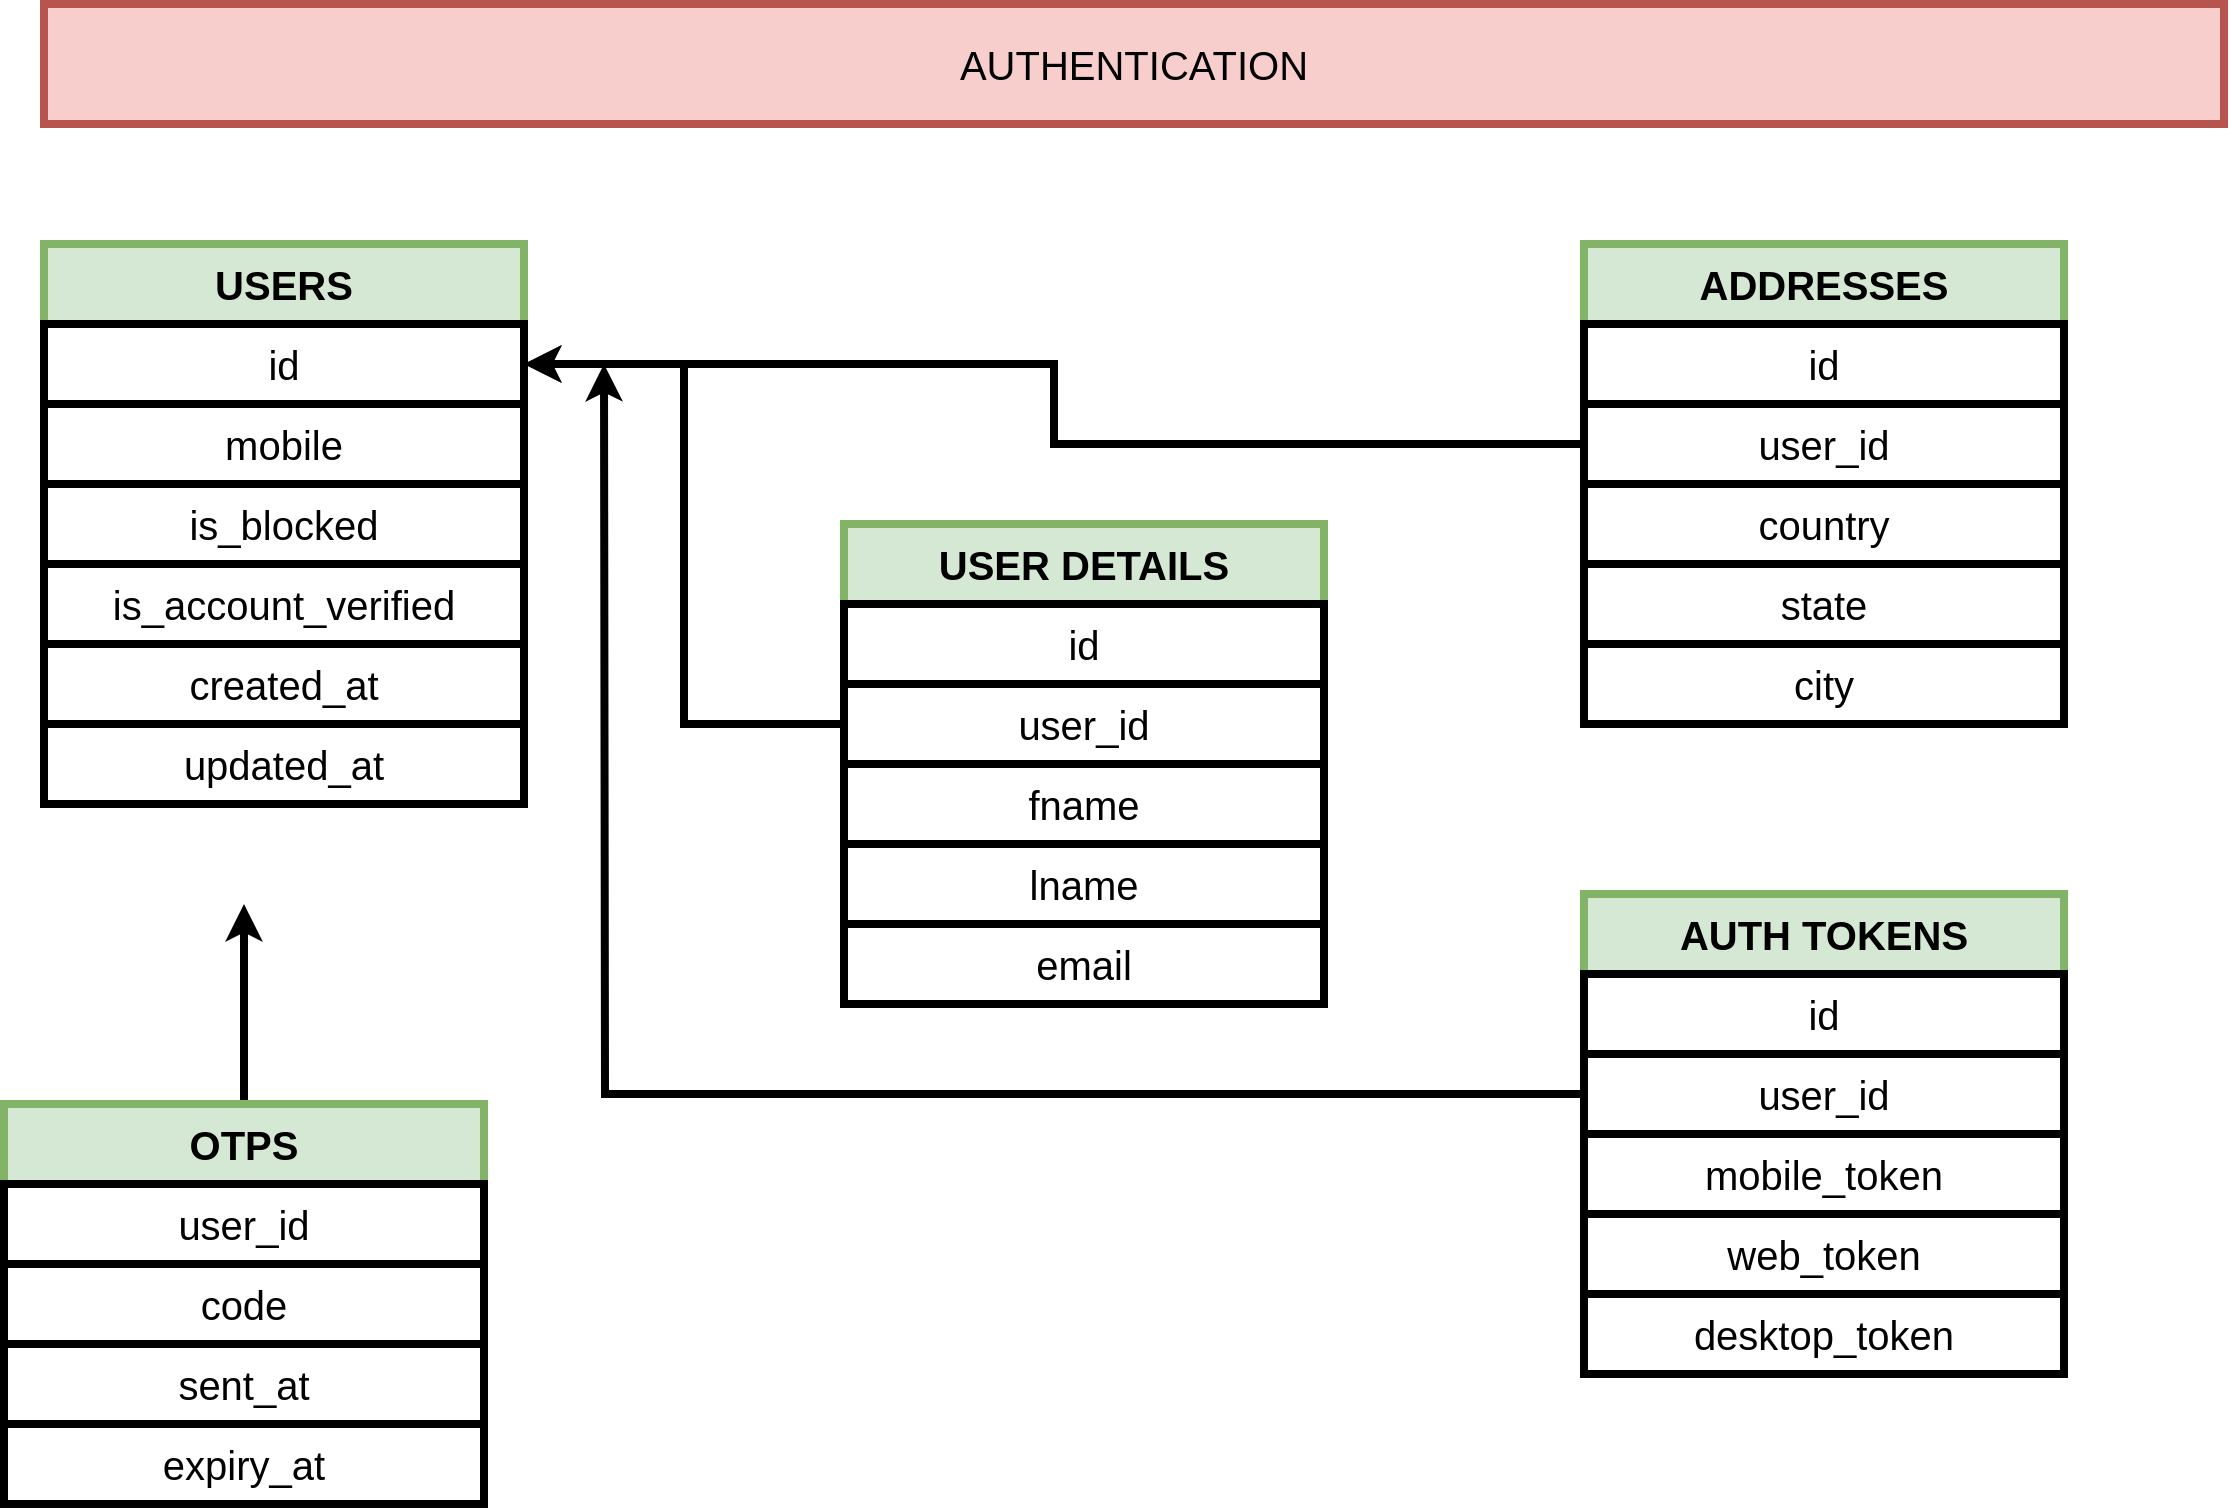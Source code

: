 <mxfile version="13.2.4" type="device" pages="4"><diagram id="QqgYKNvIkDX6gG9jXqQl" name="Auth Schema"><mxGraphModel dx="1422" dy="843" grid="1" gridSize="10" guides="1" tooltips="1" connect="1" arrows="1" fold="1" page="1" pageScale="1" pageWidth="827" pageHeight="1169" math="0" shadow="0"><root><mxCell id="0"/><mxCell id="1" parent="0"/><mxCell id="iQDHT95VJYAbYwLmSM2l-1" value="USERS" style="rounded=0;whiteSpace=wrap;html=1;strokeWidth=4;fillColor=#d5e8d4;strokeColor=#82b366;fontSize=20;fontStyle=1" parent="1" vertex="1"><mxGeometry x="170" y="310" width="240" height="40" as="geometry"/></mxCell><mxCell id="iQDHT95VJYAbYwLmSM2l-2" value="id" style="rounded=0;whiteSpace=wrap;html=1;strokeWidth=4;fontSize=20;" parent="1" vertex="1"><mxGeometry x="170" y="350" width="240" height="40" as="geometry"/></mxCell><mxCell id="iQDHT95VJYAbYwLmSM2l-3" value="mobile" style="rounded=0;whiteSpace=wrap;html=1;strokeWidth=4;fontSize=20;" parent="1" vertex="1"><mxGeometry x="170" y="390" width="240" height="40" as="geometry"/></mxCell><mxCell id="iQDHT95VJYAbYwLmSM2l-4" value="email" style="rounded=0;whiteSpace=wrap;html=1;strokeWidth=4;fontSize=20;" parent="1" vertex="1"><mxGeometry x="570" y="650" width="240" height="40" as="geometry"/></mxCell><mxCell id="iQDHT95VJYAbYwLmSM2l-5" value="is_blocked" style="rounded=0;whiteSpace=wrap;html=1;strokeWidth=4;fontSize=20;" parent="1" vertex="1"><mxGeometry x="170" y="430" width="240" height="40" as="geometry"/></mxCell><mxCell id="iQDHT95VJYAbYwLmSM2l-6" value="is_account_verified" style="rounded=0;whiteSpace=wrap;html=1;strokeWidth=4;fontSize=20;" parent="1" vertex="1"><mxGeometry x="170" y="470" width="240" height="40" as="geometry"/></mxCell><mxCell id="iQDHT95VJYAbYwLmSM2l-8" value="USER DETAILS" style="rounded=0;whiteSpace=wrap;html=1;strokeWidth=4;fillColor=#d5e8d4;strokeColor=#82b366;fontSize=20;fontStyle=1" parent="1" vertex="1"><mxGeometry x="570" y="450" width="240" height="40" as="geometry"/></mxCell><mxCell id="iQDHT95VJYAbYwLmSM2l-9" value="id" style="rounded=0;whiteSpace=wrap;html=1;strokeWidth=4;fontSize=20;" parent="1" vertex="1"><mxGeometry x="570" y="490" width="240" height="40" as="geometry"/></mxCell><mxCell id="iQDHT95VJYAbYwLmSM2l-17" style="edgeStyle=orthogonalEdgeStyle;rounded=0;orthogonalLoop=1;jettySize=auto;html=1;entryX=1;entryY=0.5;entryDx=0;entryDy=0;fontSize=20;strokeWidth=4;" parent="1" source="iQDHT95VJYAbYwLmSM2l-10" target="iQDHT95VJYAbYwLmSM2l-2" edge="1"><mxGeometry relative="1" as="geometry"/></mxCell><mxCell id="iQDHT95VJYAbYwLmSM2l-10" value="user_id" style="rounded=0;whiteSpace=wrap;html=1;strokeWidth=4;fontSize=20;" parent="1" vertex="1"><mxGeometry x="570" y="530" width="240" height="40" as="geometry"/></mxCell><mxCell id="iQDHT95VJYAbYwLmSM2l-11" value="fname" style="rounded=0;whiteSpace=wrap;html=1;strokeWidth=4;fontSize=20;" parent="1" vertex="1"><mxGeometry x="570" y="570" width="240" height="40" as="geometry"/></mxCell><mxCell id="iQDHT95VJYAbYwLmSM2l-12" value="lname" style="rounded=0;whiteSpace=wrap;html=1;strokeWidth=4;fontSize=20;" parent="1" vertex="1"><mxGeometry x="570" y="610" width="240" height="40" as="geometry"/></mxCell><mxCell id="iQDHT95VJYAbYwLmSM2l-14" value="created_at" style="rounded=0;whiteSpace=wrap;html=1;strokeWidth=4;fontSize=20;" parent="1" vertex="1"><mxGeometry x="170" y="510" width="240" height="40" as="geometry"/></mxCell><mxCell id="iQDHT95VJYAbYwLmSM2l-15" value="updated_at" style="rounded=0;whiteSpace=wrap;html=1;strokeWidth=4;fontSize=20;" parent="1" vertex="1"><mxGeometry x="170" y="550" width="240" height="40" as="geometry"/></mxCell><mxCell id="iQDHT95VJYAbYwLmSM2l-19" value="ADDRESSES" style="rounded=0;whiteSpace=wrap;html=1;strokeWidth=4;fillColor=#d5e8d4;strokeColor=#82b366;fontSize=20;fontStyle=1" parent="1" vertex="1"><mxGeometry x="940" y="310" width="240" height="40" as="geometry"/></mxCell><mxCell id="iQDHT95VJYAbYwLmSM2l-20" value="id" style="rounded=0;whiteSpace=wrap;html=1;strokeWidth=4;fontSize=20;" parent="1" vertex="1"><mxGeometry x="940" y="350" width="240" height="40" as="geometry"/></mxCell><mxCell id="iQDHT95VJYAbYwLmSM2l-27" style="edgeStyle=orthogonalEdgeStyle;rounded=0;orthogonalLoop=1;jettySize=auto;html=1;strokeWidth=4;fontSize=20;" parent="1" source="iQDHT95VJYAbYwLmSM2l-21" target="iQDHT95VJYAbYwLmSM2l-2" edge="1"><mxGeometry relative="1" as="geometry"/></mxCell><mxCell id="iQDHT95VJYAbYwLmSM2l-21" value="user_id" style="rounded=0;whiteSpace=wrap;html=1;strokeWidth=4;fontSize=20;" parent="1" vertex="1"><mxGeometry x="940" y="390" width="240" height="40" as="geometry"/></mxCell><mxCell id="iQDHT95VJYAbYwLmSM2l-22" value="country" style="rounded=0;whiteSpace=wrap;html=1;strokeWidth=4;fontSize=20;" parent="1" vertex="1"><mxGeometry x="940" y="430" width="240" height="40" as="geometry"/></mxCell><mxCell id="iQDHT95VJYAbYwLmSM2l-23" value="state" style="rounded=0;whiteSpace=wrap;html=1;strokeWidth=4;fontSize=20;" parent="1" vertex="1"><mxGeometry x="940" y="470" width="240" height="40" as="geometry"/></mxCell><mxCell id="iQDHT95VJYAbYwLmSM2l-24" value="city" style="rounded=0;whiteSpace=wrap;html=1;strokeWidth=4;fontSize=20;" parent="1" vertex="1"><mxGeometry x="940" y="510" width="240" height="40" as="geometry"/></mxCell><mxCell id="iQDHT95VJYAbYwLmSM2l-28" value="AUTH TOKENS" style="rounded=0;whiteSpace=wrap;html=1;strokeWidth=4;fillColor=#d5e8d4;strokeColor=#82b366;fontSize=20;fontStyle=1" parent="1" vertex="1"><mxGeometry x="940" y="635" width="240" height="40" as="geometry"/></mxCell><mxCell id="iQDHT95VJYAbYwLmSM2l-29" value="id" style="rounded=0;whiteSpace=wrap;html=1;strokeWidth=4;fontSize=20;" parent="1" vertex="1"><mxGeometry x="940" y="675" width="240" height="40" as="geometry"/></mxCell><mxCell id="iQDHT95VJYAbYwLmSM2l-30" value="mobile_token" style="rounded=0;whiteSpace=wrap;html=1;strokeWidth=4;fontSize=20;" parent="1" vertex="1"><mxGeometry x="940" y="755" width="240" height="40" as="geometry"/></mxCell><mxCell id="iQDHT95VJYAbYwLmSM2l-31" value="web_token" style="rounded=0;whiteSpace=wrap;html=1;strokeWidth=4;fontSize=20;" parent="1" vertex="1"><mxGeometry x="940" y="795" width="240" height="40" as="geometry"/></mxCell><mxCell id="iQDHT95VJYAbYwLmSM2l-34" style="edgeStyle=orthogonalEdgeStyle;rounded=0;orthogonalLoop=1;jettySize=auto;html=1;strokeWidth=4;fontSize=20;" parent="1" source="iQDHT95VJYAbYwLmSM2l-33" edge="1"><mxGeometry relative="1" as="geometry"><mxPoint x="450" y="370" as="targetPoint"/></mxGeometry></mxCell><mxCell id="iQDHT95VJYAbYwLmSM2l-33" value="user_id" style="rounded=0;whiteSpace=wrap;html=1;strokeWidth=4;fontSize=20;" parent="1" vertex="1"><mxGeometry x="940" y="715" width="240" height="40" as="geometry"/></mxCell><mxCell id="iQDHT95VJYAbYwLmSM2l-35" value="desktop_token" style="rounded=0;whiteSpace=wrap;html=1;strokeWidth=4;fontSize=20;" parent="1" vertex="1"><mxGeometry x="940" y="835" width="240" height="40" as="geometry"/></mxCell><mxCell id="iQDHT95VJYAbYwLmSM2l-42" value="AUTHENTICATION" style="rounded=0;whiteSpace=wrap;html=1;strokeWidth=4;fontSize=20;fillColor=#f8cecc;strokeColor=#b85450;" parent="1" vertex="1"><mxGeometry x="170" y="190" width="1090" height="60" as="geometry"/></mxCell><mxCell id="nEz-FVc6Y7dCA9Ndjs19-8" style="edgeStyle=orthogonalEdgeStyle;rounded=0;orthogonalLoop=1;jettySize=auto;html=1;strokeWidth=4;fontSize=20;" parent="1" source="nEz-FVc6Y7dCA9Ndjs19-1" edge="1"><mxGeometry relative="1" as="geometry"><mxPoint x="270" y="640" as="targetPoint"/></mxGeometry></mxCell><mxCell id="nEz-FVc6Y7dCA9Ndjs19-1" value="OTPS" style="rounded=0;whiteSpace=wrap;html=1;strokeWidth=4;fillColor=#d5e8d4;strokeColor=#82b366;fontSize=20;fontStyle=1" parent="1" vertex="1"><mxGeometry x="150" y="740" width="240" height="40" as="geometry"/></mxCell><mxCell id="nEz-FVc6Y7dCA9Ndjs19-3" value="user_id" style="rounded=0;whiteSpace=wrap;html=1;strokeWidth=4;fontSize=20;" parent="1" vertex="1"><mxGeometry x="150" y="780" width="240" height="40" as="geometry"/></mxCell><mxCell id="nEz-FVc6Y7dCA9Ndjs19-4" value="code" style="rounded=0;whiteSpace=wrap;html=1;strokeWidth=4;fontSize=20;" parent="1" vertex="1"><mxGeometry x="150" y="820" width="240" height="40" as="geometry"/></mxCell><mxCell id="nEz-FVc6Y7dCA9Ndjs19-5" value="sent_at" style="rounded=0;whiteSpace=wrap;html=1;strokeWidth=4;fontSize=20;" parent="1" vertex="1"><mxGeometry x="150" y="860" width="240" height="40" as="geometry"/></mxCell><mxCell id="nEz-FVc6Y7dCA9Ndjs19-6" value="expiry_at" style="rounded=0;whiteSpace=wrap;html=1;strokeWidth=4;fontSize=20;" parent="1" vertex="1"><mxGeometry x="150" y="900" width="240" height="40" as="geometry"/></mxCell></root></mxGraphModel></diagram><diagram id="kW78YU_rcwG5YVVrXAPm" name="Auth Working"><mxGraphModel dx="1422" dy="2012" grid="1" gridSize="10" guides="1" tooltips="1" connect="1" arrows="1" fold="1" page="1" pageScale="1" pageWidth="827" pageHeight="1169" math="0" shadow="0"><root><mxCell id="10jwYvzeyBL6EdDXHlUq-0"/><mxCell id="10jwYvzeyBL6EdDXHlUq-1" parent="10jwYvzeyBL6EdDXHlUq-0"/><mxCell id="10jwYvzeyBL6EdDXHlUq-2" value="Login Screen" style="rounded=0;whiteSpace=wrap;html=1;strokeWidth=4;fontSize=20;fillColor=#d5e8d4;strokeColor=#82b366;" parent="10jwYvzeyBL6EdDXHlUq-1" vertex="1"><mxGeometry x="40" y="80" width="410" height="40" as="geometry"/></mxCell><mxCell id="10jwYvzeyBL6EdDXHlUq-3" value="" style="rounded=0;whiteSpace=wrap;html=1;strokeWidth=4;fontSize=20;" parent="10jwYvzeyBL6EdDXHlUq-1" vertex="1"><mxGeometry x="40" y="120" width="410" height="200" as="geometry"/></mxCell><mxCell id="10jwYvzeyBL6EdDXHlUq-7" value="Enter Mobile number" style="rounded=0;whiteSpace=wrap;html=1;strokeWidth=4;fontSize=20;" parent="10jwYvzeyBL6EdDXHlUq-1" vertex="1"><mxGeometry x="70" y="140" width="360" height="40" as="geometry"/></mxCell><mxCell id="10jwYvzeyBL6EdDXHlUq-8" value="Enter OTP" style="rounded=0;whiteSpace=wrap;html=1;strokeWidth=4;fontSize=20;" parent="10jwYvzeyBL6EdDXHlUq-1" vertex="1"><mxGeometry x="70" y="190" width="360" height="40" as="geometry"/></mxCell><mxCell id="oI1sOTgA2-p8jdTgoMyD-1" style="edgeStyle=orthogonalEdgeStyle;rounded=0;orthogonalLoop=1;jettySize=auto;html=1;entryX=0;entryY=0.5;entryDx=0;entryDy=0;strokeWidth=4;" parent="10jwYvzeyBL6EdDXHlUq-1" source="10jwYvzeyBL6EdDXHlUq-10" target="10jwYvzeyBL6EdDXHlUq-14" edge="1"><mxGeometry relative="1" as="geometry"/></mxCell><mxCell id="10jwYvzeyBL6EdDXHlUq-10" value="Login" style="rounded=0;whiteSpace=wrap;html=1;strokeWidth=4;fontSize=20;fillColor=#1ba1e2;strokeColor=#006EAF;fontColor=#ffffff;" parent="10jwYvzeyBL6EdDXHlUq-1" vertex="1"><mxGeometry x="70" y="250" width="360" height="40" as="geometry"/></mxCell><mxCell id="10jwYvzeyBL6EdDXHlUq-18" value="" style="group" parent="10jwYvzeyBL6EdDXHlUq-1" vertex="1" connectable="0"><mxGeometry x="690" y="-30" width="230" height="139.75" as="geometry"/></mxCell><mxCell id="10jwYvzeyBL6EdDXHlUq-14" value="SERVER" style="rounded=0;whiteSpace=wrap;html=1;strokeWidth=4;fontSize=20;" parent="10jwYvzeyBL6EdDXHlUq-18" vertex="1"><mxGeometry width="230" height="110" as="geometry"/></mxCell><mxCell id="10jwYvzeyBL6EdDXHlUq-15" value="" style="endArrow=none;html=1;strokeWidth=4;fontSize=20;" parent="10jwYvzeyBL6EdDXHlUq-18" edge="1"><mxGeometry width="50" height="50" relative="1" as="geometry"><mxPoint x="80" y="119.25" as="sourcePoint"/><mxPoint x="150" y="119.25" as="targetPoint"/></mxGeometry></mxCell><mxCell id="10jwYvzeyBL6EdDXHlUq-16" value="" style="endArrow=none;html=1;strokeWidth=4;fontSize=20;" parent="10jwYvzeyBL6EdDXHlUq-18" edge="1"><mxGeometry width="50" height="50" relative="1" as="geometry"><mxPoint x="80" y="129.25" as="sourcePoint"/><mxPoint x="150" y="129.25" as="targetPoint"/></mxGeometry></mxCell><mxCell id="10jwYvzeyBL6EdDXHlUq-17" value="" style="endArrow=none;html=1;strokeWidth=4;fontSize=20;" parent="10jwYvzeyBL6EdDXHlUq-18" edge="1"><mxGeometry width="50" height="50" relative="1" as="geometry"><mxPoint x="80" y="139.75" as="sourcePoint"/><mxPoint x="150" y="139.75" as="targetPoint"/></mxGeometry></mxCell><mxCell id="10jwYvzeyBL6EdDXHlUq-19" value="" style="group" parent="10jwYvzeyBL6EdDXHlUq-1" vertex="1" connectable="0"><mxGeometry x="1310" y="-30" width="230" height="139.75" as="geometry"/></mxCell><mxCell id="10jwYvzeyBL6EdDXHlUq-20" value="DATABASE" style="rounded=0;whiteSpace=wrap;html=1;strokeWidth=4;fontSize=20;" parent="10jwYvzeyBL6EdDXHlUq-19" vertex="1"><mxGeometry width="230" height="110" as="geometry"/></mxCell><mxCell id="10jwYvzeyBL6EdDXHlUq-21" value="" style="endArrow=none;html=1;strokeWidth=4;fontSize=20;" parent="10jwYvzeyBL6EdDXHlUq-19" edge="1"><mxGeometry width="50" height="50" relative="1" as="geometry"><mxPoint x="80" y="119.25" as="sourcePoint"/><mxPoint x="150" y="119.25" as="targetPoint"/></mxGeometry></mxCell><mxCell id="10jwYvzeyBL6EdDXHlUq-22" value="" style="endArrow=none;html=1;strokeWidth=4;fontSize=20;" parent="10jwYvzeyBL6EdDXHlUq-19" edge="1"><mxGeometry width="50" height="50" relative="1" as="geometry"><mxPoint x="80" y="129.25" as="sourcePoint"/><mxPoint x="150" y="129.25" as="targetPoint"/></mxGeometry></mxCell><mxCell id="10jwYvzeyBL6EdDXHlUq-23" value="" style="endArrow=none;html=1;strokeWidth=4;fontSize=20;" parent="10jwYvzeyBL6EdDXHlUq-19" edge="1"><mxGeometry width="50" height="50" relative="1" as="geometry"><mxPoint x="80" y="139.75" as="sourcePoint"/><mxPoint x="150" y="139.75" as="targetPoint"/></mxGeometry></mxCell><mxCell id="10jwYvzeyBL6EdDXHlUq-25" style="edgeStyle=orthogonalEdgeStyle;rounded=0;orthogonalLoop=1;jettySize=auto;html=1;entryX=0;entryY=0.5;entryDx=0;entryDy=0;strokeWidth=4;fontSize=20;" parent="10jwYvzeyBL6EdDXHlUq-1" source="10jwYvzeyBL6EdDXHlUq-14" target="10jwYvzeyBL6EdDXHlUq-20" edge="1"><mxGeometry relative="1" as="geometry"/></mxCell><mxCell id="10jwYvzeyBL6EdDXHlUq-26" style="edgeStyle=orthogonalEdgeStyle;rounded=0;orthogonalLoop=1;jettySize=auto;html=1;strokeWidth=4;fontSize=20;" parent="10jwYvzeyBL6EdDXHlUq-1" source="10jwYvzeyBL6EdDXHlUq-20" target="10jwYvzeyBL6EdDXHlUq-14" edge="1"><mxGeometry relative="1" as="geometry"/></mxCell><mxCell id="10jwYvzeyBL6EdDXHlUq-29" value="ON GENERATE OTP CLICK" style="rounded=0;whiteSpace=wrap;html=1;strokeWidth=4;fillColor=#ffe6cc;fontSize=20;strokeColor=#d79b00;" parent="10jwYvzeyBL6EdDXHlUq-1" vertex="1"><mxGeometry x="760" y="180" width="630" height="50" as="geometry"/></mxCell><mxCell id="10jwYvzeyBL6EdDXHlUq-30" value="CHECK MOBILE AND PASSWORD IN DATABASE" style="rounded=0;whiteSpace=wrap;html=1;strokeWidth=4;fontSize=20;" parent="10jwYvzeyBL6EdDXHlUq-1" vertex="1"><mxGeometry x="760" y="230" width="630" height="40" as="geometry"/></mxCell><mxCell id="10jwYvzeyBL6EdDXHlUq-31" value="SEND 200 (OK) OR 404 (INVALID CREDENTIALS)" style="rounded=0;whiteSpace=wrap;html=1;strokeWidth=4;fontSize=20;" parent="10jwYvzeyBL6EdDXHlUq-1" vertex="1"><mxGeometry x="760" y="270" width="630" height="40" as="geometry"/></mxCell><mxCell id="10jwYvzeyBL6EdDXHlUq-32" value="VALIDATE THE OTP" style="rounded=0;whiteSpace=wrap;html=1;strokeWidth=4;fontSize=20;" parent="10jwYvzeyBL6EdDXHlUq-1" vertex="1"><mxGeometry x="760" y="420" width="630" height="40" as="geometry"/></mxCell><mxCell id="10jwYvzeyBL6EdDXHlUq-33" value="ON ENTER OF OTP (6 DIGITS)" style="rounded=0;whiteSpace=wrap;html=1;strokeWidth=4;fillColor=#ffe6cc;fontSize=20;strokeColor=#d79b00;" parent="10jwYvzeyBL6EdDXHlUq-1" vertex="1"><mxGeometry x="760" y="370" width="630" height="50" as="geometry"/></mxCell><mxCell id="10jwYvzeyBL6EdDXHlUq-34" value="SEND 200 (OK) OR 400 (INVALID OTP)" style="rounded=0;whiteSpace=wrap;html=1;strokeWidth=4;fontSize=20;" parent="10jwYvzeyBL6EdDXHlUq-1" vertex="1"><mxGeometry x="760" y="460" width="630" height="40" as="geometry"/></mxCell><mxCell id="10jwYvzeyBL6EdDXHlUq-37" value="Login Screen" style="rounded=0;whiteSpace=wrap;html=1;strokeWidth=4;fontSize=20;fillColor=#d5e8d4;strokeColor=#82b366;" parent="10jwYvzeyBL6EdDXHlUq-1" vertex="1"><mxGeometry x="40" y="420" width="410" height="40" as="geometry"/></mxCell><mxCell id="10jwYvzeyBL6EdDXHlUq-38" value="" style="rounded=0;whiteSpace=wrap;html=1;strokeWidth=4;fontSize=20;" parent="10jwYvzeyBL6EdDXHlUq-1" vertex="1"><mxGeometry x="40" y="460" width="410" height="210" as="geometry"/></mxCell><mxCell id="10jwYvzeyBL6EdDXHlUq-41" value="Enter Mobile number" style="rounded=0;whiteSpace=wrap;html=1;strokeWidth=4;fontSize=20;" parent="10jwYvzeyBL6EdDXHlUq-1" vertex="1"><mxGeometry x="70" y="510" width="360" height="40" as="geometry"/></mxCell><mxCell id="10jwYvzeyBL6EdDXHlUq-42" value="Enter OTP" style="rounded=0;whiteSpace=wrap;html=1;strokeWidth=4;fontSize=20;" parent="10jwYvzeyBL6EdDXHlUq-1" vertex="1"><mxGeometry x="70" y="560" width="360" height="40" as="geometry"/></mxCell><mxCell id="10jwYvzeyBL6EdDXHlUq-44" value="Login" style="rounded=0;whiteSpace=wrap;html=1;strokeWidth=4;fontSize=20;fillColor=#1ba1e2;strokeColor=#006EAF;fontColor=#ffffff;" parent="10jwYvzeyBL6EdDXHlUq-1" vertex="1"><mxGeometry x="70" y="610" width="360" height="40" as="geometry"/></mxCell><mxCell id="10jwYvzeyBL6EdDXHlUq-45" value="INVALID CREDENTIALS PROVIDED" style="rounded=0;whiteSpace=wrap;html=1;strokeWidth=4;fontSize=20;fillColor=#f8cecc;strokeColor=#b85450;" parent="10jwYvzeyBL6EdDXHlUq-1" vertex="1"><mxGeometry x="70" y="470" width="360" height="30" as="geometry"/></mxCell><mxCell id="x5PXt-rumJ2A_gRmEicA-0" value="ERRORS" style="rounded=0;whiteSpace=wrap;html=1;strokeWidth=4;fillColor=#ffe6cc;fontSize=20;strokeColor=#d79b00;" parent="10jwYvzeyBL6EdDXHlUq-1" vertex="1"><mxGeometry x="490" y="560" width="630" height="50" as="geometry"/></mxCell><mxCell id="x5PXt-rumJ2A_gRmEicA-3" value="STATUS CODE" style="rounded=0;whiteSpace=wrap;html=1;strokeWidth=4;fillColor=#fa6800;fontSize=20;strokeColor=#C73500;fontColor=#ffffff;" parent="10jwYvzeyBL6EdDXHlUq-1" vertex="1"><mxGeometry x="490" y="610" width="200" height="50" as="geometry"/></mxCell><mxCell id="x5PXt-rumJ2A_gRmEicA-4" value="MESSAGE" style="rounded=0;whiteSpace=wrap;html=1;strokeWidth=4;fillColor=#e1d5e7;fontSize=20;strokeColor=#9673a6;" parent="10jwYvzeyBL6EdDXHlUq-1" vertex="1"><mxGeometry x="690" y="610" width="430" height="50" as="geometry"/></mxCell><mxCell id="x5PXt-rumJ2A_gRmEicA-7" value="400" style="rounded=0;whiteSpace=wrap;html=1;strokeWidth=4;fillColor=#fa6800;fontSize=20;strokeColor=#C73500;fontColor=#ffffff;" parent="10jwYvzeyBL6EdDXHlUq-1" vertex="1"><mxGeometry x="490" y="660" width="200" height="50" as="geometry"/></mxCell><mxCell id="x5PXt-rumJ2A_gRmEicA-8" value="INVALID OTP PROVIDED" style="rounded=0;whiteSpace=wrap;html=1;strokeWidth=4;fillColor=#e1d5e7;fontSize=20;strokeColor=#9673a6;" parent="10jwYvzeyBL6EdDXHlUq-1" vertex="1"><mxGeometry x="690" y="660" width="430" height="50" as="geometry"/></mxCell><mxCell id="x5PXt-rumJ2A_gRmEicA-9" value="400" style="rounded=0;whiteSpace=wrap;html=1;strokeWidth=4;fillColor=#fa6800;fontSize=20;strokeColor=#C73500;fontColor=#ffffff;" parent="10jwYvzeyBL6EdDXHlUq-1" vertex="1"><mxGeometry x="490" y="710" width="200" height="50" as="geometry"/></mxCell><mxCell id="x5PXt-rumJ2A_gRmEicA-10" value="ACCOUNT IS BLOCKED" style="rounded=0;whiteSpace=wrap;html=1;strokeWidth=4;fillColor=#e1d5e7;fontSize=20;strokeColor=#9673a6;" parent="10jwYvzeyBL6EdDXHlUq-1" vertex="1"><mxGeometry x="690" y="710" width="430" height="50" as="geometry"/></mxCell><mxCell id="Xzfdz_47Uo5v1cqN7rJp-0" value="400" style="rounded=0;whiteSpace=wrap;html=1;strokeWidth=4;fillColor=#fa6800;fontSize=20;strokeColor=#C73500;fontColor=#ffffff;" parent="10jwYvzeyBL6EdDXHlUq-1" vertex="1"><mxGeometry x="490" y="760" width="200" height="50" as="geometry"/></mxCell><mxCell id="Xzfdz_47Uo5v1cqN7rJp-1" value="ACCOUNT IS NOT VERIFIED" style="rounded=0;whiteSpace=wrap;html=1;strokeWidth=4;fillColor=#e1d5e7;fontSize=20;strokeColor=#9673a6;" parent="10jwYvzeyBL6EdDXHlUq-1" vertex="1"><mxGeometry x="690" y="760" width="430" height="50" as="geometry"/></mxCell><mxCell id="UOXemC2t6e4fk1MBPbaE-0" value="INVALID AUTH TOKEN" style="rounded=0;whiteSpace=wrap;html=1;strokeWidth=4;fillColor=#e1d5e7;fontSize=20;strokeColor=#9673a6;" parent="10jwYvzeyBL6EdDXHlUq-1" vertex="1"><mxGeometry x="690" y="810" width="430" height="50" as="geometry"/></mxCell><mxCell id="UOXemC2t6e4fk1MBPbaE-1" value="400" style="rounded=0;whiteSpace=wrap;html=1;strokeWidth=4;fillColor=#fa6800;fontSize=20;strokeColor=#C73500;fontColor=#ffffff;" parent="10jwYvzeyBL6EdDXHlUq-1" vertex="1"><mxGeometry x="490" y="810" width="200" height="50" as="geometry"/></mxCell><mxCell id="eIAQf8Kn1JgMgHzSVWsK-0" value="400" style="rounded=0;whiteSpace=wrap;html=1;strokeWidth=4;fillColor=#fa6800;fontSize=20;strokeColor=#C73500;fontColor=#ffffff;" parent="10jwYvzeyBL6EdDXHlUq-1" vertex="1"><mxGeometry x="490" y="860" width="200" height="50" as="geometry"/></mxCell><mxCell id="eIAQf8Kn1JgMgHzSVWsK-1" value="INVALID API KEY" style="rounded=0;whiteSpace=wrap;html=1;strokeWidth=4;fillColor=#e1d5e7;fontSize=20;strokeColor=#9673a6;" parent="10jwYvzeyBL6EdDXHlUq-1" vertex="1"><mxGeometry x="690" y="860" width="430" height="50" as="geometry"/></mxCell><mxCell id="eIAQf8Kn1JgMgHzSVWsK-2" value="USER DOES NOT EXIST." style="rounded=0;whiteSpace=wrap;html=1;strokeWidth=4;fillColor=#e1d5e7;fontSize=20;strokeColor=#9673a6;" parent="10jwYvzeyBL6EdDXHlUq-1" vertex="1"><mxGeometry x="690" y="910" width="430" height="50" as="geometry"/></mxCell><mxCell id="eIAQf8Kn1JgMgHzSVWsK-3" value="400" style="rounded=0;whiteSpace=wrap;html=1;strokeWidth=4;fillColor=#fa6800;fontSize=20;strokeColor=#C73500;fontColor=#ffffff;" parent="10jwYvzeyBL6EdDXHlUq-1" vertex="1"><mxGeometry x="490" y="910" width="200" height="50" as="geometry"/></mxCell><mxCell id="eIAQf8Kn1JgMgHzSVWsK-16" value="Signup Screen" style="rounded=0;whiteSpace=wrap;html=1;strokeWidth=4;fontSize=20;fillColor=#d5e8d4;strokeColor=#82b366;" parent="10jwYvzeyBL6EdDXHlUq-1" vertex="1"><mxGeometry x="1730" y="500" width="410" height="40" as="geometry"/></mxCell><mxCell id="eIAQf8Kn1JgMgHzSVWsK-17" value="" style="rounded=0;whiteSpace=wrap;html=1;strokeWidth=4;fontSize=20;" parent="10jwYvzeyBL6EdDXHlUq-1" vertex="1"><mxGeometry x="1730" y="540" width="410" height="315" as="geometry"/></mxCell><mxCell id="eIAQf8Kn1JgMgHzSVWsK-20" value="Enter Mobile number" style="rounded=0;whiteSpace=wrap;html=1;strokeWidth=4;fontSize=20;" parent="10jwYvzeyBL6EdDXHlUq-1" vertex="1"><mxGeometry x="1760" y="645" width="360" height="40" as="geometry"/></mxCell><mxCell id="eIAQf8Kn1JgMgHzSVWsK-21" value="Enter Email" style="rounded=0;whiteSpace=wrap;html=1;strokeWidth=4;fontSize=20;" parent="10jwYvzeyBL6EdDXHlUq-1" vertex="1"><mxGeometry x="1760" y="695" width="360" height="40" as="geometry"/></mxCell><mxCell id="eIAQf8Kn1JgMgHzSVWsK-23" value="Create Account" style="rounded=0;whiteSpace=wrap;html=1;strokeWidth=4;fontSize=20;fillColor=#1ba1e2;strokeColor=#006EAF;fontColor=#ffffff;" parent="10jwYvzeyBL6EdDXHlUq-1" vertex="1"><mxGeometry x="1760" y="805" width="360" height="40" as="geometry"/></mxCell><mxCell id="eIAQf8Kn1JgMgHzSVWsK-24" value="First Name" style="rounded=0;whiteSpace=wrap;html=1;strokeWidth=4;fontSize=20;" parent="10jwYvzeyBL6EdDXHlUq-1" vertex="1"><mxGeometry x="1760" y="595" width="170" height="40" as="geometry"/></mxCell><mxCell id="eIAQf8Kn1JgMgHzSVWsK-25" value="Last Name" style="rounded=0;whiteSpace=wrap;html=1;strokeWidth=4;fontSize=20;" parent="10jwYvzeyBL6EdDXHlUq-1" vertex="1"><mxGeometry x="1950" y="595" width="170" height="40" as="geometry"/></mxCell><mxCell id="eIAQf8Kn1JgMgHzSVWsK-26" value="USER ALREADY EXISTS" style="rounded=0;whiteSpace=wrap;html=1;strokeWidth=4;fontSize=20;fillColor=#f8cecc;strokeColor=#b85450;" parent="10jwYvzeyBL6EdDXHlUq-1" vertex="1"><mxGeometry x="1760" y="550" width="360" height="30" as="geometry"/></mxCell><mxCell id="eIAQf8Kn1JgMgHzSVWsK-29" value="ERRORS" style="rounded=0;whiteSpace=wrap;html=1;strokeWidth=4;fillColor=#ffe6cc;fontSize=20;strokeColor=#d79b00;" parent="10jwYvzeyBL6EdDXHlUq-1" vertex="1"><mxGeometry x="2280" y="500" width="630" height="50" as="geometry"/></mxCell><mxCell id="eIAQf8Kn1JgMgHzSVWsK-30" value="STATUS CODE" style="rounded=0;whiteSpace=wrap;html=1;strokeWidth=4;fillColor=#fa6800;fontSize=20;strokeColor=#C73500;fontColor=#ffffff;" parent="10jwYvzeyBL6EdDXHlUq-1" vertex="1"><mxGeometry x="2280" y="550" width="200" height="50" as="geometry"/></mxCell><mxCell id="eIAQf8Kn1JgMgHzSVWsK-31" value="MESSAGE" style="rounded=0;whiteSpace=wrap;html=1;strokeWidth=4;fillColor=#e1d5e7;fontSize=20;strokeColor=#9673a6;" parent="10jwYvzeyBL6EdDXHlUq-1" vertex="1"><mxGeometry x="2480" y="550" width="430" height="50" as="geometry"/></mxCell><mxCell id="eIAQf8Kn1JgMgHzSVWsK-32" value="400" style="rounded=0;whiteSpace=wrap;html=1;strokeWidth=4;fillColor=#fa6800;fontSize=20;strokeColor=#C73500;fontColor=#ffffff;" parent="10jwYvzeyBL6EdDXHlUq-1" vertex="1"><mxGeometry x="2280" y="600" width="200" height="50" as="geometry"/></mxCell><mxCell id="eIAQf8Kn1JgMgHzSVWsK-33" value="USER ALREADY EXISTS" style="rounded=0;whiteSpace=wrap;html=1;strokeWidth=4;fillColor=#e1d5e7;fontSize=20;strokeColor=#9673a6;" parent="10jwYvzeyBL6EdDXHlUq-1" vertex="1"><mxGeometry x="2480" y="600" width="430" height="50" as="geometry"/></mxCell><mxCell id="eIAQf8Kn1JgMgHzSVWsK-34" value="400" style="rounded=0;whiteSpace=wrap;html=1;strokeWidth=4;fillColor=#fa6800;fontSize=20;strokeColor=#C73500;fontColor=#ffffff;" parent="10jwYvzeyBL6EdDXHlUq-1" vertex="1"><mxGeometry x="2280" y="650" width="200" height="50" as="geometry"/></mxCell><mxCell id="eIAQf8Kn1JgMgHzSVWsK-35" value="INVALID OTP PROVIDED" style="rounded=0;whiteSpace=wrap;html=1;strokeWidth=4;fillColor=#e1d5e7;fontSize=20;strokeColor=#9673a6;" parent="10jwYvzeyBL6EdDXHlUq-1" vertex="1"><mxGeometry x="2480" y="650" width="430" height="50" as="geometry"/></mxCell><mxCell id="eIAQf8Kn1JgMgHzSVWsK-36" value="400" style="rounded=0;whiteSpace=wrap;html=1;strokeWidth=4;fillColor=#fa6800;fontSize=20;strokeColor=#C73500;fontColor=#ffffff;" parent="10jwYvzeyBL6EdDXHlUq-1" vertex="1"><mxGeometry x="2280" y="700" width="200" height="50" as="geometry"/></mxCell><mxCell id="eIAQf8Kn1JgMgHzSVWsK-43" value="INVALID API KEY" style="rounded=0;whiteSpace=wrap;html=1;strokeWidth=4;fillColor=#e1d5e7;fontSize=20;strokeColor=#9673a6;" parent="10jwYvzeyBL6EdDXHlUq-1" vertex="1"><mxGeometry x="2481" y="700" width="430" height="50" as="geometry"/></mxCell><mxCell id="eIAQf8Kn1JgMgHzSVWsK-46" value="400" style="rounded=0;whiteSpace=wrap;html=1;strokeWidth=4;fillColor=#fa6800;fontSize=20;strokeColor=#C73500;fontColor=#ffffff;" parent="10jwYvzeyBL6EdDXHlUq-1" vertex="1"><mxGeometry x="2281" y="750" width="200" height="50" as="geometry"/></mxCell><mxCell id="eIAQf8Kn1JgMgHzSVWsK-47" value="REQUIRED FIELD MISSING" style="rounded=0;whiteSpace=wrap;html=1;strokeWidth=4;fillColor=#e1d5e7;fontSize=20;strokeColor=#9673a6;" parent="10jwYvzeyBL6EdDXHlUq-1" vertex="1"><mxGeometry x="2480" y="750" width="430" height="50" as="geometry"/></mxCell><mxCell id="eIAQf8Kn1JgMgHzSVWsK-48" value="500" style="rounded=0;whiteSpace=wrap;html=1;strokeWidth=4;fillColor=#fa6800;fontSize=20;strokeColor=#C73500;fontColor=#ffffff;" parent="10jwYvzeyBL6EdDXHlUq-1" vertex="1"><mxGeometry x="2281" y="800" width="200" height="50" as="geometry"/></mxCell><mxCell id="eIAQf8Kn1JgMgHzSVWsK-49" value="INTERNAL SERVER ERROR" style="rounded=0;whiteSpace=wrap;html=1;strokeWidth=4;fillColor=#e1d5e7;fontSize=20;strokeColor=#9673a6;" parent="10jwYvzeyBL6EdDXHlUq-1" vertex="1"><mxGeometry x="2481" y="800" width="430" height="50" as="geometry"/></mxCell><mxCell id="eIAQf8Kn1JgMgHzSVWsK-50" value="500" style="rounded=0;whiteSpace=wrap;html=1;strokeWidth=4;fillColor=#fa6800;fontSize=20;strokeColor=#C73500;fontColor=#ffffff;" parent="10jwYvzeyBL6EdDXHlUq-1" vertex="1"><mxGeometry x="490" y="960" width="200" height="50" as="geometry"/></mxCell><mxCell id="eIAQf8Kn1JgMgHzSVWsK-51" value="INTERNAL SERVER ERROR" style="rounded=0;whiteSpace=wrap;html=1;strokeWidth=4;fillColor=#e1d5e7;fontSize=20;strokeColor=#9673a6;" parent="10jwYvzeyBL6EdDXHlUq-1" vertex="1"><mxGeometry x="690" y="960" width="430" height="50" as="geometry"/></mxCell><mxCell id="1k8lOf_LJQ9gCzJeKmkw-0" value="" style="rounded=0;whiteSpace=wrap;html=1;strokeWidth=4;fillColor=#f5f5f5;fontSize=20;strokeColor=#666666;fontColor=#333333;" parent="10jwYvzeyBL6EdDXHlUq-1" vertex="1"><mxGeometry x="120" y="-780" width="1180" height="680" as="geometry"/></mxCell><mxCell id="1k8lOf_LJQ9gCzJeKmkw-1" value="LANDING PAGE" style="rounded=0;whiteSpace=wrap;html=1;strokeWidth=4;fillColor=#d5e8d4;fontSize=20;strokeColor=#82b366;" parent="10jwYvzeyBL6EdDXHlUq-1" vertex="1"><mxGeometry x="120" y="-780" width="1180" height="60" as="geometry"/></mxCell><mxCell id="1k8lOf_LJQ9gCzJeKmkw-2" value="" style="rounded=0;whiteSpace=wrap;html=1;strokeWidth=4;fillColor=#FFFFFF;fontSize=20;" parent="10jwYvzeyBL6EdDXHlUq-1" vertex="1"><mxGeometry x="120" y="-720" width="1180" height="60" as="geometry"/></mxCell><mxCell id="1k8lOf_LJQ9gCzJeKmkw-4" value="LOGIN" style="rounded=0;whiteSpace=wrap;html=1;strokeWidth=4;fillColor=#FFFFFF;fontSize=20;" parent="10jwYvzeyBL6EdDXHlUq-1" vertex="1"><mxGeometry x="1160" y="-710" width="120" height="40" as="geometry"/></mxCell><mxCell id="1k8lOf_LJQ9gCzJeKmkw-5" value="SIGNUP" style="rounded=0;whiteSpace=wrap;html=1;strokeWidth=4;fillColor=#FFFFFF;fontSize=20;" parent="10jwYvzeyBL6EdDXHlUq-1" vertex="1"><mxGeometry x="1015" y="-710" width="120" height="40" as="geometry"/></mxCell><mxCell id="1k8lOf_LJQ9gCzJeKmkw-8" value="We will be with you soon. For now, we are working to make it super easy to use with a super tight encryption, So, you don't worry we care for you. Love you dear user.&lt;br&gt;&lt;br&gt;And thanks for waiting. For now, you can enter your email, we will notify you as soon as we are online." style="rounded=0;whiteSpace=wrap;html=1;strokeWidth=4;fontSize=20;" parent="10jwYvzeyBL6EdDXHlUq-1" vertex="1"><mxGeometry x="505" y="-510" width="410" height="234" as="geometry"/></mxCell><mxCell id="oI1sOTgA2-p8jdTgoMyD-4" value="Enter Email" style="rounded=0;whiteSpace=wrap;html=1;strokeWidth=4;fontSize=20;" parent="10jwYvzeyBL6EdDXHlUq-1" vertex="1"><mxGeometry x="1760" y="750" width="360" height="40" as="geometry"/></mxCell><mxCell id="oI1sOTgA2-p8jdTgoMyD-5" value="Signup Screen" style="rounded=0;whiteSpace=wrap;html=1;strokeWidth=4;fontSize=20;fillColor=#d5e8d4;strokeColor=#82b366;" parent="10jwYvzeyBL6EdDXHlUq-1" vertex="1"><mxGeometry x="1730" y="90" width="410" height="40" as="geometry"/></mxCell><mxCell id="oI1sOTgA2-p8jdTgoMyD-6" value="" style="rounded=0;whiteSpace=wrap;html=1;strokeWidth=4;fontSize=20;" parent="10jwYvzeyBL6EdDXHlUq-1" vertex="1"><mxGeometry x="1730" y="130" width="410" height="315" as="geometry"/></mxCell><mxCell id="oI1sOTgA2-p8jdTgoMyD-7" value="Enter Mobile number" style="rounded=0;whiteSpace=wrap;html=1;strokeWidth=4;fontSize=20;" parent="10jwYvzeyBL6EdDXHlUq-1" vertex="1"><mxGeometry x="1760" y="235" width="360" height="40" as="geometry"/></mxCell><mxCell id="oI1sOTgA2-p8jdTgoMyD-8" value="Enter Email" style="rounded=0;whiteSpace=wrap;html=1;strokeWidth=4;fontSize=20;" parent="10jwYvzeyBL6EdDXHlUq-1" vertex="1"><mxGeometry x="1760" y="285" width="360" height="40" as="geometry"/></mxCell><mxCell id="oI1sOTgA2-p8jdTgoMyD-9" value="Create Account" style="rounded=0;whiteSpace=wrap;html=1;strokeWidth=4;fontSize=20;fillColor=#1ba1e2;strokeColor=#006EAF;fontColor=#ffffff;" parent="10jwYvzeyBL6EdDXHlUq-1" vertex="1"><mxGeometry x="1760" y="395" width="360" height="40" as="geometry"/></mxCell><mxCell id="oI1sOTgA2-p8jdTgoMyD-10" value="First Name" style="rounded=0;whiteSpace=wrap;html=1;strokeWidth=4;fontSize=20;" parent="10jwYvzeyBL6EdDXHlUq-1" vertex="1"><mxGeometry x="1760" y="185" width="170" height="40" as="geometry"/></mxCell><mxCell id="oI1sOTgA2-p8jdTgoMyD-11" value="Last Name" style="rounded=0;whiteSpace=wrap;html=1;strokeWidth=4;fontSize=20;" parent="10jwYvzeyBL6EdDXHlUq-1" vertex="1"><mxGeometry x="1950" y="185" width="170" height="40" as="geometry"/></mxCell><mxCell id="oI1sOTgA2-p8jdTgoMyD-12" value="USER ALREADY EXISTS" style="rounded=0;whiteSpace=wrap;html=1;strokeWidth=4;fontSize=20;fillColor=#f8cecc;strokeColor=#b85450;" parent="10jwYvzeyBL6EdDXHlUq-1" vertex="1"><mxGeometry x="1760" y="140" width="360" height="30" as="geometry"/></mxCell><mxCell id="oI1sOTgA2-p8jdTgoMyD-13" value="Enter Email" style="rounded=0;whiteSpace=wrap;html=1;strokeWidth=4;fontSize=20;" parent="10jwYvzeyBL6EdDXHlUq-1" vertex="1"><mxGeometry x="1760" y="340" width="360" height="40" as="geometry"/></mxCell><mxCell id="oI1sOTgA2-p8jdTgoMyD-16" value="Enter your email" style="rounded=0;whiteSpace=wrap;html=1;strokeWidth=4;fontSize=20;" parent="10jwYvzeyBL6EdDXHlUq-1" vertex="1"><mxGeometry x="505" y="-230" width="410" height="44" as="geometry"/></mxCell><mxCell id="oI1sOTgA2-p8jdTgoMyD-17" value="Notify me" style="rounded=0;whiteSpace=wrap;html=1;strokeWidth=4;fontSize=20;fillColor=#dae8fc;strokeColor=#6c8ebf;" parent="10jwYvzeyBL6EdDXHlUq-1" vertex="1"><mxGeometry x="950" y="-230" width="140" height="44" as="geometry"/></mxCell><mxCell id="PekpOJM8Nqwf4fMpETcq-9" value="API ENDPOINTS" style="rounded=0;whiteSpace=wrap;html=1;strokeWidth=4;fillColor=#ffe6cc;fontSize=20;strokeColor=#d79b00;" parent="10jwYvzeyBL6EdDXHlUq-1" vertex="1"><mxGeometry x="2410" y="20" width="830" height="50" as="geometry"/></mxCell><mxCell id="PekpOJM8Nqwf4fMpETcq-10" value="Path" style="rounded=0;whiteSpace=wrap;html=1;strokeWidth=4;fontSize=20;" parent="10jwYvzeyBL6EdDXHlUq-1" vertex="1"><mxGeometry x="2610" y="70" width="200" height="50" as="geometry"/></mxCell><mxCell id="PekpOJM8Nqwf4fMpETcq-11" value="Description" style="rounded=0;whiteSpace=wrap;html=1;strokeWidth=4;fillColor=#fff2cc;fontSize=20;strokeColor=#d6b656;" parent="10jwYvzeyBL6EdDXHlUq-1" vertex="1"><mxGeometry x="2810" y="70" width="430" height="50" as="geometry"/></mxCell><mxCell id="PekpOJM8Nqwf4fMpETcq-12" value="/auth/login" style="rounded=0;whiteSpace=wrap;html=1;strokeWidth=4;fontSize=20;" parent="10jwYvzeyBL6EdDXHlUq-1" vertex="1"><mxGeometry x="2610" y="120" width="200" height="50" as="geometry"/></mxCell><mxCell id="PekpOJM8Nqwf4fMpETcq-13" value="User provides mobile it sends otp" style="rounded=0;whiteSpace=wrap;html=1;strokeWidth=4;fillColor=#fff2cc;fontSize=20;strokeColor=#d6b656;" parent="10jwYvzeyBL6EdDXHlUq-1" vertex="1"><mxGeometry x="2810" y="120" width="430" height="50" as="geometry"/></mxCell><mxCell id="PekpOJM8Nqwf4fMpETcq-14" value="/auth/verify_otp" style="rounded=0;whiteSpace=wrap;html=1;strokeWidth=4;fontSize=20;" parent="10jwYvzeyBL6EdDXHlUq-1" vertex="1"><mxGeometry x="2610" y="170" width="200" height="50" as="geometry"/></mxCell><mxCell id="PekpOJM8Nqwf4fMpETcq-15" value="User Provides mobile and OTP and it verifies it. and sends json token to user" style="rounded=0;whiteSpace=wrap;html=1;strokeWidth=4;fillColor=#fff2cc;fontSize=20;strokeColor=#d6b656;" parent="10jwYvzeyBL6EdDXHlUq-1" vertex="1"><mxGeometry x="2810" y="170" width="430" height="50" as="geometry"/></mxCell><mxCell id="PekpOJM8Nqwf4fMpETcq-16" value="/auth/signup" style="rounded=0;whiteSpace=wrap;html=1;strokeWidth=4;fontSize=20;" parent="10jwYvzeyBL6EdDXHlUq-1" vertex="1"><mxGeometry x="2610" y="220" width="200" height="50" as="geometry"/></mxCell><mxCell id="PekpOJM8Nqwf4fMpETcq-17" value="Validates user info and sends otp if info is correct" style="rounded=0;whiteSpace=wrap;html=1;strokeWidth=4;fillColor=#fff2cc;fontSize=20;strokeColor=#d6b656;" parent="10jwYvzeyBL6EdDXHlUq-1" vertex="1"><mxGeometry x="2811" y="220" width="430" height="50" as="geometry"/></mxCell><mxCell id="PekpOJM8Nqwf4fMpETcq-18" value="/auth/profile" style="rounded=0;whiteSpace=wrap;html=1;strokeWidth=4;fontSize=20;" parent="10jwYvzeyBL6EdDXHlUq-1" vertex="1"><mxGeometry x="2611" y="270" width="200" height="50" as="geometry"/></mxCell><mxCell id="PekpOJM8Nqwf4fMpETcq-19" value="Manages user profile details." style="rounded=0;whiteSpace=wrap;html=1;strokeWidth=4;fillColor=#fff2cc;fontSize=20;strokeColor=#d6b656;" parent="10jwYvzeyBL6EdDXHlUq-1" vertex="1"><mxGeometry x="2810" y="270" width="430" height="50" as="geometry"/></mxCell><mxCell id="PekpOJM8Nqwf4fMpETcq-20" value="/auth/logout/:mobile" style="rounded=0;whiteSpace=wrap;html=1;strokeWidth=4;fontSize=20;" parent="10jwYvzeyBL6EdDXHlUq-1" vertex="1"><mxGeometry x="2611" y="320" width="200" height="50" as="geometry"/></mxCell><mxCell id="PekpOJM8Nqwf4fMpETcq-21" value="Logout the user." style="rounded=0;whiteSpace=wrap;html=1;strokeWidth=4;fillColor=#fff2cc;fontSize=20;strokeColor=#d6b656;" parent="10jwYvzeyBL6EdDXHlUq-1" vertex="1"><mxGeometry x="2811" y="320" width="430" height="50" as="geometry"/></mxCell><mxCell id="PekpOJM8Nqwf4fMpETcq-24" value="Method" style="rounded=0;whiteSpace=wrap;html=1;strokeWidth=4;fontSize=20;" parent="10jwYvzeyBL6EdDXHlUq-1" vertex="1"><mxGeometry x="2410" y="70" width="200" height="50" as="geometry"/></mxCell><mxCell id="PekpOJM8Nqwf4fMpETcq-25" value="POST" style="rounded=0;whiteSpace=wrap;html=1;strokeWidth=4;fontSize=20;" parent="10jwYvzeyBL6EdDXHlUq-1" vertex="1"><mxGeometry x="2410" y="120" width="200" height="50" as="geometry"/></mxCell><mxCell id="PekpOJM8Nqwf4fMpETcq-26" value="POST" style="rounded=0;whiteSpace=wrap;html=1;strokeWidth=4;fontSize=20;" parent="10jwYvzeyBL6EdDXHlUq-1" vertex="1"><mxGeometry x="2410" y="170" width="200" height="50" as="geometry"/></mxCell><mxCell id="PekpOJM8Nqwf4fMpETcq-27" value="POST" style="rounded=0;whiteSpace=wrap;html=1;strokeWidth=4;fontSize=20;" parent="10jwYvzeyBL6EdDXHlUq-1" vertex="1"><mxGeometry x="2410" y="220" width="200" height="50" as="geometry"/></mxCell><mxCell id="PekpOJM8Nqwf4fMpETcq-28" value="GET, POST, PUT" style="rounded=0;whiteSpace=wrap;html=1;strokeWidth=4;fontSize=20;" parent="10jwYvzeyBL6EdDXHlUq-1" vertex="1"><mxGeometry x="2411" y="270" width="200" height="50" as="geometry"/></mxCell><mxCell id="PekpOJM8Nqwf4fMpETcq-29" value="Get" style="rounded=0;whiteSpace=wrap;html=1;strokeWidth=4;fontSize=20;" parent="10jwYvzeyBL6EdDXHlUq-1" vertex="1"><mxGeometry x="2411" y="320" width="200" height="50" as="geometry"/></mxCell></root></mxGraphModel></diagram><diagram id="IidqrT0WLANMFcMKv-lr" name="API_Map"><mxGraphModel dx="813" dy="482" grid="1" gridSize="10" guides="1" tooltips="1" connect="1" arrows="1" fold="1" page="1" pageScale="1" pageWidth="827" pageHeight="1169" math="0" shadow="0"><root><mxCell id="E0jSe5Ensd2vBrcuSH1P-0"/><mxCell id="E0jSe5Ensd2vBrcuSH1P-1" parent="E0jSe5Ensd2vBrcuSH1P-0"/><mxCell id="E0jSe5Ensd2vBrcuSH1P-4" style="edgeStyle=orthogonalEdgeStyle;rounded=0;orthogonalLoop=1;jettySize=auto;html=1;entryX=0;entryY=0.5;entryDx=0;entryDy=0;fontSize=20;strokeWidth=4;" parent="E0jSe5Ensd2vBrcuSH1P-1" source="E0jSe5Ensd2vBrcuSH1P-2" target="E0jSe5Ensd2vBrcuSH1P-3" edge="1"><mxGeometry relative="1" as="geometry"/></mxCell><mxCell id="E0jSe5Ensd2vBrcuSH1P-2" value="User" style="rounded=0;whiteSpace=wrap;html=1;strokeWidth=4;fontSize=20;" parent="E0jSe5Ensd2vBrcuSH1P-1" vertex="1"><mxGeometry x="50" y="350" width="100" height="60" as="geometry"/></mxCell><mxCell id="E0jSe5Ensd2vBrcuSH1P-7" value="" style="edgeStyle=orthogonalEdgeStyle;rounded=0;orthogonalLoop=1;jettySize=auto;html=1;strokeWidth=4;fontSize=20;" parent="E0jSe5Ensd2vBrcuSH1P-1" source="E0jSe5Ensd2vBrcuSH1P-3" target="E0jSe5Ensd2vBrcuSH1P-6" edge="1"><mxGeometry relative="1" as="geometry"/></mxCell><mxCell id="Z3AG9Zj5suPULxXomOXf-1" style="edgeStyle=orthogonalEdgeStyle;rounded=0;orthogonalLoop=1;jettySize=auto;html=1;entryX=1;entryY=0.5;entryDx=0;entryDy=0;strokeWidth=4;fontSize=20;" parent="E0jSe5Ensd2vBrcuSH1P-1" source="E0jSe5Ensd2vBrcuSH1P-3" target="E0jSe5Ensd2vBrcuSH1P-2" edge="1"><mxGeometry relative="1" as="geometry"/></mxCell><mxCell id="E0jSe5Ensd2vBrcuSH1P-3" value="Server" style="rounded=0;whiteSpace=wrap;html=1;strokeWidth=4;fontSize=20;" parent="E0jSe5Ensd2vBrcuSH1P-1" vertex="1"><mxGeometry x="290" y="220" width="100" height="60" as="geometry"/></mxCell><mxCell id="E0jSe5Ensd2vBrcuSH1P-9" style="edgeStyle=orthogonalEdgeStyle;rounded=0;orthogonalLoop=1;jettySize=auto;html=1;strokeWidth=4;fontSize=20;" parent="E0jSe5Ensd2vBrcuSH1P-1" source="E0jSe5Ensd2vBrcuSH1P-6" target="E0jSe5Ensd2vBrcuSH1P-3" edge="1"><mxGeometry relative="1" as="geometry"/></mxCell><mxCell id="E0jSe5Ensd2vBrcuSH1P-6" value="SMS Server" style="rounded=0;whiteSpace=wrap;html=1;strokeWidth=4;fontSize=20;" parent="E0jSe5Ensd2vBrcuSH1P-1" vertex="1"><mxGeometry x="550" y="220" width="100" height="60" as="geometry"/></mxCell><mxCell id="E0jSe5Ensd2vBrcuSH1P-5" value="My mobile is 20303. Please send me otp" style="text;html=1;strokeColor=none;fillColor=none;align=center;verticalAlign=middle;whiteSpace=wrap;rounded=0;fontSize=20;" parent="E0jSe5Ensd2vBrcuSH1P-1" vertex="1"><mxGeometry x="10" y="240" width="200" height="60" as="geometry"/></mxCell><mxCell id="E0jSe5Ensd2vBrcuSH1P-8" value="Send sms on mobile XYZ" style="text;html=1;strokeColor=none;fillColor=none;align=center;verticalAlign=middle;whiteSpace=wrap;rounded=0;fontSize=20;" parent="E0jSe5Ensd2vBrcuSH1P-1" vertex="1"><mxGeometry x="360" y="150" width="200" height="60" as="geometry"/></mxCell><mxCell id="E0jSe5Ensd2vBrcuSH1P-10" value="Here is the OTP sent." style="text;html=1;strokeColor=none;fillColor=none;align=center;verticalAlign=middle;whiteSpace=wrap;rounded=0;fontSize=20;" parent="E0jSe5Ensd2vBrcuSH1P-1" vertex="1"><mxGeometry x="380" y="290" width="200" height="30" as="geometry"/></mxCell><mxCell id="E0jSe5Ensd2vBrcuSH1P-13" value="" style="edgeStyle=orthogonalEdgeStyle;rounded=0;orthogonalLoop=1;jettySize=auto;html=1;strokeWidth=4;fontSize=20;" parent="E0jSe5Ensd2vBrcuSH1P-1" source="E0jSe5Ensd2vBrcuSH1P-11" target="E0jSe5Ensd2vBrcuSH1P-12" edge="1"><mxGeometry relative="1" as="geometry"/></mxCell><mxCell id="E0jSe5Ensd2vBrcuSH1P-11" value="User asks app server to send OTP to mobile XYZ" style="rounded=0;whiteSpace=wrap;html=1;strokeWidth=4;fontSize=20;" parent="E0jSe5Ensd2vBrcuSH1P-1" vertex="1"><mxGeometry x="790" y="220" width="460" height="40" as="geometry"/></mxCell><mxCell id="E0jSe5Ensd2vBrcuSH1P-15" value="" style="edgeStyle=orthogonalEdgeStyle;rounded=0;orthogonalLoop=1;jettySize=auto;html=1;strokeWidth=4;fontSize=20;" parent="E0jSe5Ensd2vBrcuSH1P-1" source="E0jSe5Ensd2vBrcuSH1P-12" target="E0jSe5Ensd2vBrcuSH1P-14" edge="1"><mxGeometry relative="1" as="geometry"/></mxCell><mxCell id="E0jSe5Ensd2vBrcuSH1P-12" value="App Server asks OTP server to send sms" style="rounded=0;whiteSpace=wrap;html=1;strokeWidth=4;fontSize=20;" parent="E0jSe5Ensd2vBrcuSH1P-1" vertex="1"><mxGeometry x="790" y="290" width="460" height="40" as="geometry"/></mxCell><mxCell id="E0jSe5Ensd2vBrcuSH1P-17" value="" style="edgeStyle=orthogonalEdgeStyle;rounded=0;orthogonalLoop=1;jettySize=auto;html=1;strokeWidth=4;fontSize=20;" parent="E0jSe5Ensd2vBrcuSH1P-1" source="E0jSe5Ensd2vBrcuSH1P-14" target="E0jSe5Ensd2vBrcuSH1P-16" edge="1"><mxGeometry relative="1" as="geometry"/></mxCell><mxCell id="E0jSe5Ensd2vBrcuSH1P-14" value="OTP server sends sms and replies the app server with otp sent" style="rounded=0;whiteSpace=wrap;html=1;strokeWidth=4;fontSize=20;" parent="E0jSe5Ensd2vBrcuSH1P-1" vertex="1"><mxGeometry x="790" y="360" width="460" height="50" as="geometry"/></mxCell><mxCell id="E0jSe5Ensd2vBrcuSH1P-19" value="" style="edgeStyle=orthogonalEdgeStyle;rounded=0;orthogonalLoop=1;jettySize=auto;html=1;strokeWidth=4;fontSize=20;" parent="E0jSe5Ensd2vBrcuSH1P-1" source="E0jSe5Ensd2vBrcuSH1P-16" target="E0jSe5Ensd2vBrcuSH1P-18" edge="1"><mxGeometry relative="1" as="geometry"/></mxCell><mxCell id="E0jSe5Ensd2vBrcuSH1P-16" value="App Server stores the otp in a temporary table." style="rounded=0;whiteSpace=wrap;html=1;strokeWidth=4;fontSize=20;" parent="E0jSe5Ensd2vBrcuSH1P-1" vertex="1"><mxGeometry x="790" y="450" width="460" height="50" as="geometry"/></mxCell><mxCell id="E0jSe5Ensd2vBrcuSH1P-18" value="App Server notifies user that the otp has been sent." style="rounded=0;whiteSpace=wrap;html=1;strokeWidth=4;fontSize=20;" parent="E0jSe5Ensd2vBrcuSH1P-1" vertex="1"><mxGeometry x="790" y="535" width="460" height="50" as="geometry"/></mxCell><mxCell id="Z3AG9Zj5suPULxXomOXf-0" value="Tell me otp i sent you" style="text;html=1;strokeColor=none;fillColor=none;align=center;verticalAlign=middle;whiteSpace=wrap;rounded=0;fontSize=20;" parent="E0jSe5Ensd2vBrcuSH1P-1" vertex="1"><mxGeometry x="230" y="350" width="200" height="30" as="geometry"/></mxCell></root></mxGraphModel></diagram><diagram id="_iIxoxl9Ab92YFKc5cbO" name="Home"><mxGraphModel dx="1422" dy="843" grid="1" gridSize="10" guides="1" tooltips="1" connect="1" arrows="1" fold="1" page="1" pageScale="1" pageWidth="827" pageHeight="1169" math="0" shadow="0"><root><mxCell id="xyV4Xz5zuV8GGAWeTAHb-0"/><mxCell id="xyV4Xz5zuV8GGAWeTAHb-1" parent="xyV4Xz5zuV8GGAWeTAHb-0"/><mxCell id="xyV4Xz5zuV8GGAWeTAHb-2" value="Homepage" style="rounded=0;whiteSpace=wrap;html=1;strokeWidth=4;fillColor=#f8cecc;fontSize=20;strokeColor=#b85450;" parent="xyV4Xz5zuV8GGAWeTAHb-1" vertex="1"><mxGeometry x="120" y="80" width="650" height="50" as="geometry"/></mxCell><mxCell id="xyV4Xz5zuV8GGAWeTAHb-3" value="YOU ARE LOGGED IN&amp;nbsp;&lt;br&gt;&lt;br&gt;THIS IS THE HOMEPAGE" style="rounded=0;whiteSpace=wrap;html=1;strokeWidth=4;fontSize=20;" parent="xyV4Xz5zuV8GGAWeTAHb-1" vertex="1"><mxGeometry x="120" y="130" width="650" height="350" as="geometry"/></mxCell><mxCell id="xyV4Xz5zuV8GGAWeTAHb-4" value="LOGOUT" style="rounded=0;whiteSpace=wrap;html=1;strokeWidth=4;fillColor=#1ba1e2;fontSize=20;strokeColor=#006EAF;fontColor=#ffffff;" parent="xyV4Xz5zuV8GGAWeTAHb-1" vertex="1"><mxGeometry x="385" y="390" width="120" height="40" as="geometry"/></mxCell></root></mxGraphModel></diagram></mxfile>